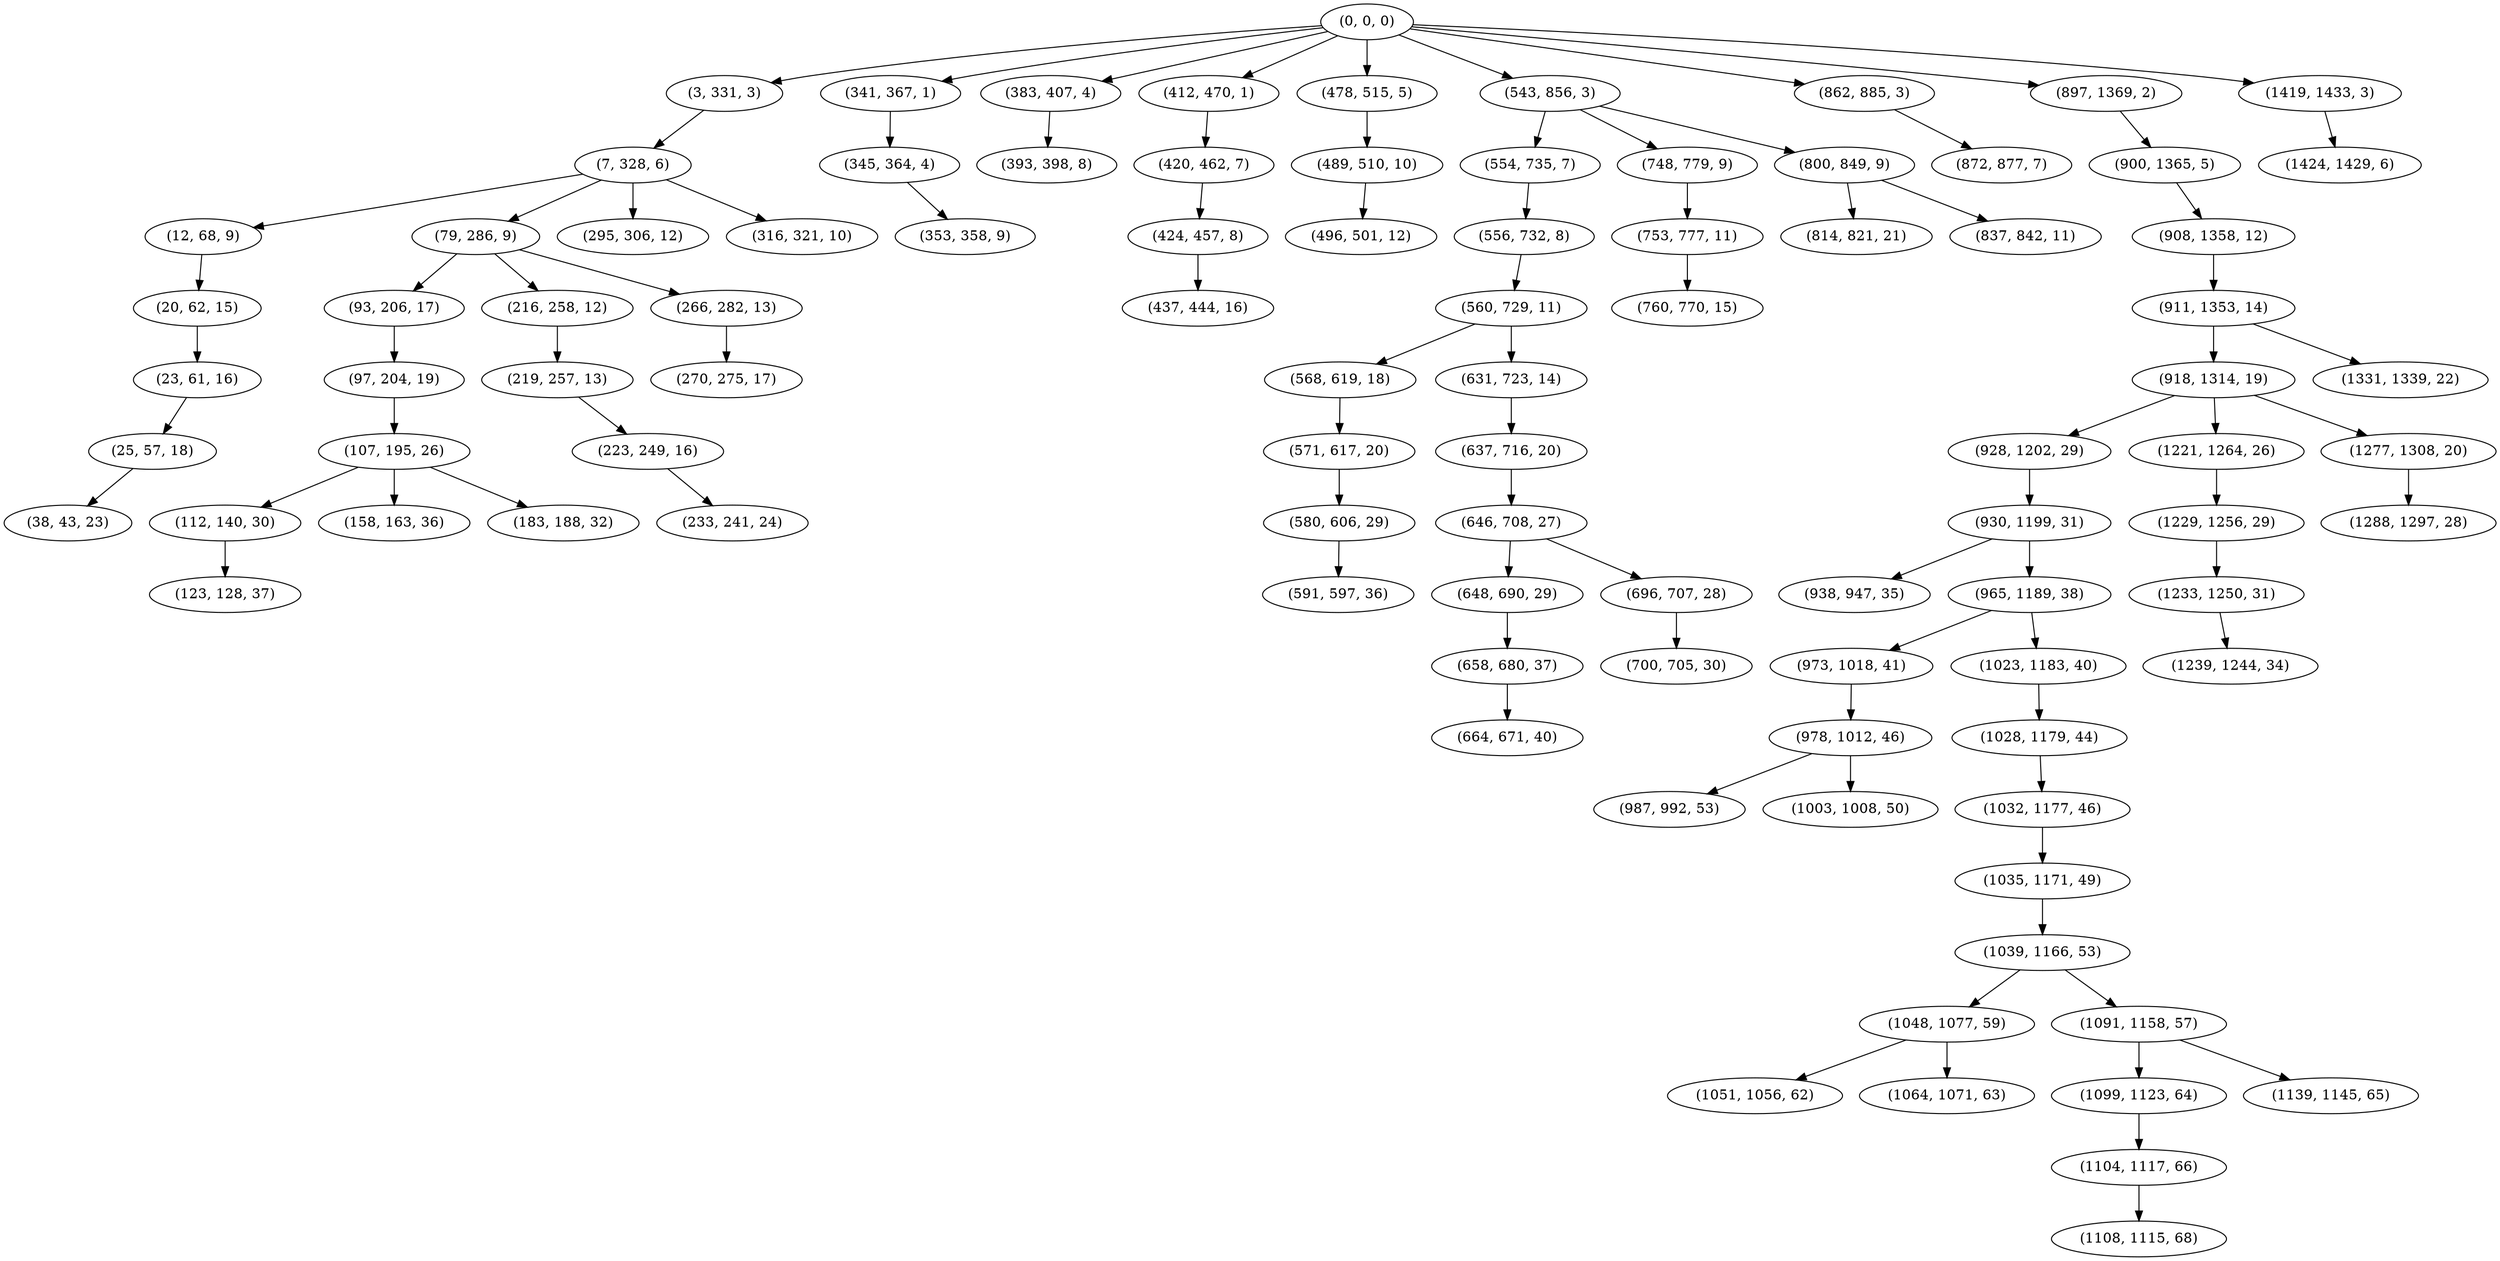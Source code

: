digraph tree {
    "(0, 0, 0)";
    "(3, 331, 3)";
    "(7, 328, 6)";
    "(12, 68, 9)";
    "(20, 62, 15)";
    "(23, 61, 16)";
    "(25, 57, 18)";
    "(38, 43, 23)";
    "(79, 286, 9)";
    "(93, 206, 17)";
    "(97, 204, 19)";
    "(107, 195, 26)";
    "(112, 140, 30)";
    "(123, 128, 37)";
    "(158, 163, 36)";
    "(183, 188, 32)";
    "(216, 258, 12)";
    "(219, 257, 13)";
    "(223, 249, 16)";
    "(233, 241, 24)";
    "(266, 282, 13)";
    "(270, 275, 17)";
    "(295, 306, 12)";
    "(316, 321, 10)";
    "(341, 367, 1)";
    "(345, 364, 4)";
    "(353, 358, 9)";
    "(383, 407, 4)";
    "(393, 398, 8)";
    "(412, 470, 1)";
    "(420, 462, 7)";
    "(424, 457, 8)";
    "(437, 444, 16)";
    "(478, 515, 5)";
    "(489, 510, 10)";
    "(496, 501, 12)";
    "(543, 856, 3)";
    "(554, 735, 7)";
    "(556, 732, 8)";
    "(560, 729, 11)";
    "(568, 619, 18)";
    "(571, 617, 20)";
    "(580, 606, 29)";
    "(591, 597, 36)";
    "(631, 723, 14)";
    "(637, 716, 20)";
    "(646, 708, 27)";
    "(648, 690, 29)";
    "(658, 680, 37)";
    "(664, 671, 40)";
    "(696, 707, 28)";
    "(700, 705, 30)";
    "(748, 779, 9)";
    "(753, 777, 11)";
    "(760, 770, 15)";
    "(800, 849, 9)";
    "(814, 821, 21)";
    "(837, 842, 11)";
    "(862, 885, 3)";
    "(872, 877, 7)";
    "(897, 1369, 2)";
    "(900, 1365, 5)";
    "(908, 1358, 12)";
    "(911, 1353, 14)";
    "(918, 1314, 19)";
    "(928, 1202, 29)";
    "(930, 1199, 31)";
    "(938, 947, 35)";
    "(965, 1189, 38)";
    "(973, 1018, 41)";
    "(978, 1012, 46)";
    "(987, 992, 53)";
    "(1003, 1008, 50)";
    "(1023, 1183, 40)";
    "(1028, 1179, 44)";
    "(1032, 1177, 46)";
    "(1035, 1171, 49)";
    "(1039, 1166, 53)";
    "(1048, 1077, 59)";
    "(1051, 1056, 62)";
    "(1064, 1071, 63)";
    "(1091, 1158, 57)";
    "(1099, 1123, 64)";
    "(1104, 1117, 66)";
    "(1108, 1115, 68)";
    "(1139, 1145, 65)";
    "(1221, 1264, 26)";
    "(1229, 1256, 29)";
    "(1233, 1250, 31)";
    "(1239, 1244, 34)";
    "(1277, 1308, 20)";
    "(1288, 1297, 28)";
    "(1331, 1339, 22)";
    "(1419, 1433, 3)";
    "(1424, 1429, 6)";
    "(0, 0, 0)" -> "(3, 331, 3)";
    "(0, 0, 0)" -> "(341, 367, 1)";
    "(0, 0, 0)" -> "(383, 407, 4)";
    "(0, 0, 0)" -> "(412, 470, 1)";
    "(0, 0, 0)" -> "(478, 515, 5)";
    "(0, 0, 0)" -> "(543, 856, 3)";
    "(0, 0, 0)" -> "(862, 885, 3)";
    "(0, 0, 0)" -> "(897, 1369, 2)";
    "(0, 0, 0)" -> "(1419, 1433, 3)";
    "(3, 331, 3)" -> "(7, 328, 6)";
    "(7, 328, 6)" -> "(12, 68, 9)";
    "(7, 328, 6)" -> "(79, 286, 9)";
    "(7, 328, 6)" -> "(295, 306, 12)";
    "(7, 328, 6)" -> "(316, 321, 10)";
    "(12, 68, 9)" -> "(20, 62, 15)";
    "(20, 62, 15)" -> "(23, 61, 16)";
    "(23, 61, 16)" -> "(25, 57, 18)";
    "(25, 57, 18)" -> "(38, 43, 23)";
    "(79, 286, 9)" -> "(93, 206, 17)";
    "(79, 286, 9)" -> "(216, 258, 12)";
    "(79, 286, 9)" -> "(266, 282, 13)";
    "(93, 206, 17)" -> "(97, 204, 19)";
    "(97, 204, 19)" -> "(107, 195, 26)";
    "(107, 195, 26)" -> "(112, 140, 30)";
    "(107, 195, 26)" -> "(158, 163, 36)";
    "(107, 195, 26)" -> "(183, 188, 32)";
    "(112, 140, 30)" -> "(123, 128, 37)";
    "(216, 258, 12)" -> "(219, 257, 13)";
    "(219, 257, 13)" -> "(223, 249, 16)";
    "(223, 249, 16)" -> "(233, 241, 24)";
    "(266, 282, 13)" -> "(270, 275, 17)";
    "(341, 367, 1)" -> "(345, 364, 4)";
    "(345, 364, 4)" -> "(353, 358, 9)";
    "(383, 407, 4)" -> "(393, 398, 8)";
    "(412, 470, 1)" -> "(420, 462, 7)";
    "(420, 462, 7)" -> "(424, 457, 8)";
    "(424, 457, 8)" -> "(437, 444, 16)";
    "(478, 515, 5)" -> "(489, 510, 10)";
    "(489, 510, 10)" -> "(496, 501, 12)";
    "(543, 856, 3)" -> "(554, 735, 7)";
    "(543, 856, 3)" -> "(748, 779, 9)";
    "(543, 856, 3)" -> "(800, 849, 9)";
    "(554, 735, 7)" -> "(556, 732, 8)";
    "(556, 732, 8)" -> "(560, 729, 11)";
    "(560, 729, 11)" -> "(568, 619, 18)";
    "(560, 729, 11)" -> "(631, 723, 14)";
    "(568, 619, 18)" -> "(571, 617, 20)";
    "(571, 617, 20)" -> "(580, 606, 29)";
    "(580, 606, 29)" -> "(591, 597, 36)";
    "(631, 723, 14)" -> "(637, 716, 20)";
    "(637, 716, 20)" -> "(646, 708, 27)";
    "(646, 708, 27)" -> "(648, 690, 29)";
    "(646, 708, 27)" -> "(696, 707, 28)";
    "(648, 690, 29)" -> "(658, 680, 37)";
    "(658, 680, 37)" -> "(664, 671, 40)";
    "(696, 707, 28)" -> "(700, 705, 30)";
    "(748, 779, 9)" -> "(753, 777, 11)";
    "(753, 777, 11)" -> "(760, 770, 15)";
    "(800, 849, 9)" -> "(814, 821, 21)";
    "(800, 849, 9)" -> "(837, 842, 11)";
    "(862, 885, 3)" -> "(872, 877, 7)";
    "(897, 1369, 2)" -> "(900, 1365, 5)";
    "(900, 1365, 5)" -> "(908, 1358, 12)";
    "(908, 1358, 12)" -> "(911, 1353, 14)";
    "(911, 1353, 14)" -> "(918, 1314, 19)";
    "(911, 1353, 14)" -> "(1331, 1339, 22)";
    "(918, 1314, 19)" -> "(928, 1202, 29)";
    "(918, 1314, 19)" -> "(1221, 1264, 26)";
    "(918, 1314, 19)" -> "(1277, 1308, 20)";
    "(928, 1202, 29)" -> "(930, 1199, 31)";
    "(930, 1199, 31)" -> "(938, 947, 35)";
    "(930, 1199, 31)" -> "(965, 1189, 38)";
    "(965, 1189, 38)" -> "(973, 1018, 41)";
    "(965, 1189, 38)" -> "(1023, 1183, 40)";
    "(973, 1018, 41)" -> "(978, 1012, 46)";
    "(978, 1012, 46)" -> "(987, 992, 53)";
    "(978, 1012, 46)" -> "(1003, 1008, 50)";
    "(1023, 1183, 40)" -> "(1028, 1179, 44)";
    "(1028, 1179, 44)" -> "(1032, 1177, 46)";
    "(1032, 1177, 46)" -> "(1035, 1171, 49)";
    "(1035, 1171, 49)" -> "(1039, 1166, 53)";
    "(1039, 1166, 53)" -> "(1048, 1077, 59)";
    "(1039, 1166, 53)" -> "(1091, 1158, 57)";
    "(1048, 1077, 59)" -> "(1051, 1056, 62)";
    "(1048, 1077, 59)" -> "(1064, 1071, 63)";
    "(1091, 1158, 57)" -> "(1099, 1123, 64)";
    "(1091, 1158, 57)" -> "(1139, 1145, 65)";
    "(1099, 1123, 64)" -> "(1104, 1117, 66)";
    "(1104, 1117, 66)" -> "(1108, 1115, 68)";
    "(1221, 1264, 26)" -> "(1229, 1256, 29)";
    "(1229, 1256, 29)" -> "(1233, 1250, 31)";
    "(1233, 1250, 31)" -> "(1239, 1244, 34)";
    "(1277, 1308, 20)" -> "(1288, 1297, 28)";
    "(1419, 1433, 3)" -> "(1424, 1429, 6)";
}

